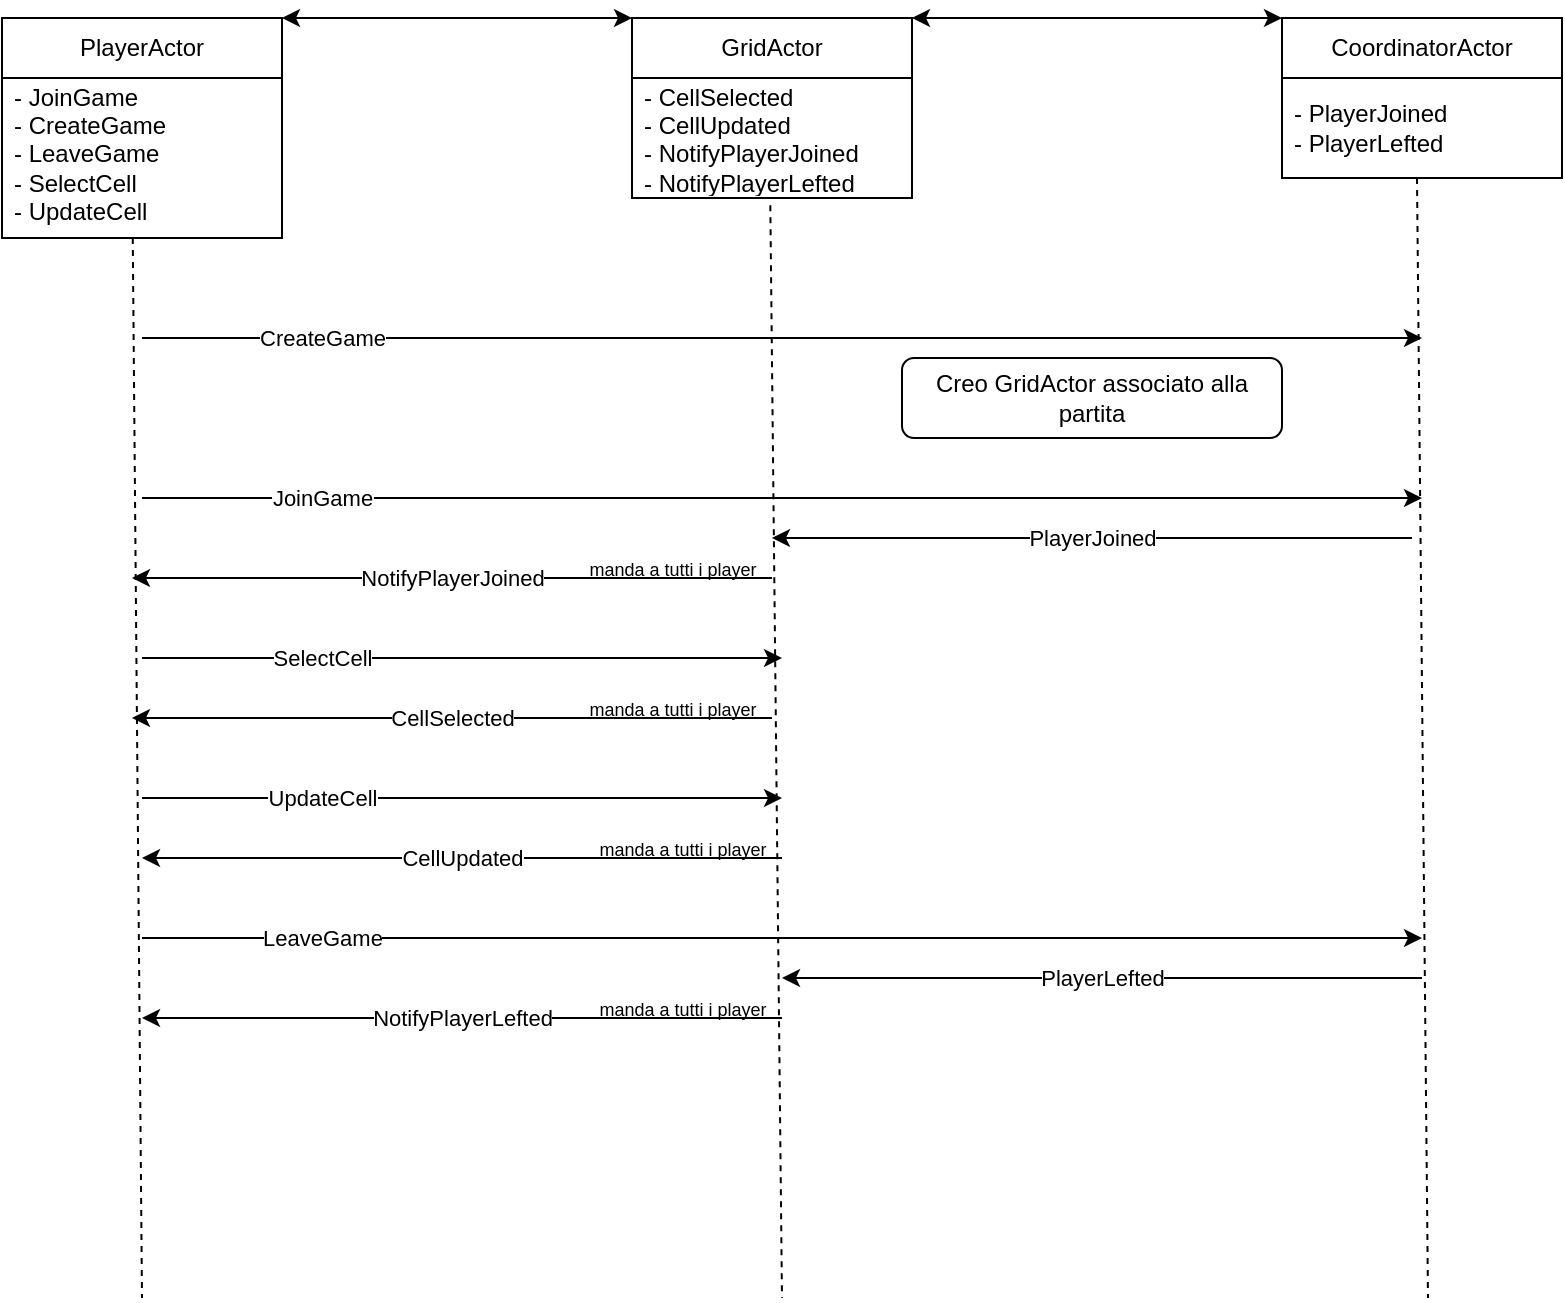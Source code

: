 <mxfile version="24.2.1" type="device">
  <diagram name="Page-1" id="2YBvvXClWsGukQMizWep">
    <mxGraphModel dx="842" dy="419" grid="1" gridSize="10" guides="1" tooltips="1" connect="1" arrows="1" fold="1" page="1" pageScale="1" pageWidth="850" pageHeight="1100" math="0" shadow="0">
      <root>
        <mxCell id="0" />
        <mxCell id="1" parent="0" />
        <mxCell id="vYgOZLr7-jjDeMl8bLXX-2" value="PlayerActor" style="swimlane;fontStyle=0;childLayout=stackLayout;horizontal=1;startSize=30;horizontalStack=0;resizeParent=1;resizeParentMax=0;resizeLast=0;collapsible=1;marginBottom=0;whiteSpace=wrap;html=1;" vertex="1" parent="1">
          <mxGeometry x="40" y="80" width="140" height="110" as="geometry" />
        </mxCell>
        <mxCell id="vYgOZLr7-jjDeMl8bLXX-5" value="&lt;div&gt;- JoinGame&lt;/div&gt;&lt;div&gt;- CreateGame&lt;/div&gt;&lt;div&gt;- LeaveGame&lt;/div&gt;- SelectCell&lt;div&gt;- UpdateCell&lt;/div&gt;&lt;div&gt;&lt;br&gt;&lt;/div&gt;&lt;div&gt;&lt;br&gt;&lt;/div&gt;&lt;div&gt;&lt;br&gt;&lt;/div&gt;&lt;div&gt;&lt;br&gt;&lt;/div&gt;&lt;div&gt;&lt;br&gt;&lt;/div&gt;" style="text;strokeColor=none;fillColor=none;align=left;verticalAlign=middle;spacingLeft=4;spacingRight=4;overflow=hidden;points=[[0,0.5],[1,0.5]];portConstraint=eastwest;rotatable=0;whiteSpace=wrap;html=1;" vertex="1" parent="vYgOZLr7-jjDeMl8bLXX-2">
          <mxGeometry y="30" width="140" height="80" as="geometry" />
        </mxCell>
        <mxCell id="vYgOZLr7-jjDeMl8bLXX-6" value="GridActor" style="swimlane;fontStyle=0;childLayout=stackLayout;horizontal=1;startSize=30;horizontalStack=0;resizeParent=1;resizeParentMax=0;resizeLast=0;collapsible=1;marginBottom=0;whiteSpace=wrap;html=1;" vertex="1" parent="1">
          <mxGeometry x="355" y="80" width="140" height="90" as="geometry" />
        </mxCell>
        <mxCell id="vYgOZLr7-jjDeMl8bLXX-7" value="&lt;div&gt;&lt;span style=&quot;background-color: initial;&quot;&gt;- CellSelected&lt;/span&gt;&lt;br&gt;&lt;/div&gt;&lt;div&gt;- CellUpdated&lt;/div&gt;&lt;div&gt;- NotifyPlayerJoined&lt;/div&gt;&lt;div&gt;- NotifyPlayerLefted&lt;/div&gt;" style="text;strokeColor=none;fillColor=none;align=left;verticalAlign=middle;spacingLeft=4;spacingRight=4;overflow=hidden;points=[[0,0.5],[1,0.5]];portConstraint=eastwest;rotatable=0;whiteSpace=wrap;html=1;" vertex="1" parent="vYgOZLr7-jjDeMl8bLXX-6">
          <mxGeometry y="30" width="140" height="60" as="geometry" />
        </mxCell>
        <mxCell id="vYgOZLr7-jjDeMl8bLXX-8" value="CoordinatorActor" style="swimlane;fontStyle=0;childLayout=stackLayout;horizontal=1;startSize=30;horizontalStack=0;resizeParent=1;resizeParentMax=0;resizeLast=0;collapsible=1;marginBottom=0;whiteSpace=wrap;html=1;" vertex="1" parent="1">
          <mxGeometry x="680" y="80" width="140" height="80" as="geometry" />
        </mxCell>
        <mxCell id="vYgOZLr7-jjDeMl8bLXX-9" value="&lt;div&gt;&lt;span style=&quot;background-color: initial;&quot;&gt;- PlayerJoined&lt;/span&gt;&lt;/div&gt;&lt;div&gt;- PlayerLefted&lt;/div&gt;" style="text;strokeColor=none;fillColor=none;align=left;verticalAlign=middle;spacingLeft=4;spacingRight=4;overflow=hidden;points=[[0,0.5],[1,0.5]];portConstraint=eastwest;rotatable=0;whiteSpace=wrap;html=1;" vertex="1" parent="vYgOZLr7-jjDeMl8bLXX-8">
          <mxGeometry y="30" width="140" height="50" as="geometry" />
        </mxCell>
        <mxCell id="vYgOZLr7-jjDeMl8bLXX-11" value="" style="endArrow=classic;startArrow=classic;html=1;rounded=0;exitX=1;exitY=0;exitDx=0;exitDy=0;entryX=0;entryY=0;entryDx=0;entryDy=0;" edge="1" parent="1" source="vYgOZLr7-jjDeMl8bLXX-2" target="vYgOZLr7-jjDeMl8bLXX-6">
          <mxGeometry width="50" height="50" relative="1" as="geometry">
            <mxPoint x="420" y="260" as="sourcePoint" />
            <mxPoint x="470" y="210" as="targetPoint" />
          </mxGeometry>
        </mxCell>
        <mxCell id="vYgOZLr7-jjDeMl8bLXX-12" value="" style="endArrow=classic;startArrow=classic;html=1;rounded=0;entryX=0;entryY=0;entryDx=0;entryDy=0;exitX=1;exitY=0;exitDx=0;exitDy=0;" edge="1" parent="1" source="vYgOZLr7-jjDeMl8bLXX-6" target="vYgOZLr7-jjDeMl8bLXX-8">
          <mxGeometry width="50" height="50" relative="1" as="geometry">
            <mxPoint x="500" y="90" as="sourcePoint" />
            <mxPoint x="680" y="100" as="targetPoint" />
          </mxGeometry>
        </mxCell>
        <mxCell id="vYgOZLr7-jjDeMl8bLXX-14" value="" style="endArrow=none;dashed=1;html=1;rounded=0;exitX=0.467;exitY=1;exitDx=0;exitDy=0;exitPerimeter=0;" edge="1" parent="1" source="vYgOZLr7-jjDeMl8bLXX-5">
          <mxGeometry width="50" height="50" relative="1" as="geometry">
            <mxPoint x="430" y="290" as="sourcePoint" />
            <mxPoint x="110" y="720" as="targetPoint" />
          </mxGeometry>
        </mxCell>
        <mxCell id="vYgOZLr7-jjDeMl8bLXX-15" value="" style="endArrow=none;dashed=1;html=1;rounded=0;exitX=0.494;exitY=1.06;exitDx=0;exitDy=0;exitPerimeter=0;" edge="1" parent="1" source="vYgOZLr7-jjDeMl8bLXX-7">
          <mxGeometry width="50" height="50" relative="1" as="geometry">
            <mxPoint x="425" y="190" as="sourcePoint" />
            <mxPoint x="430" y="720" as="targetPoint" />
          </mxGeometry>
        </mxCell>
        <mxCell id="vYgOZLr7-jjDeMl8bLXX-16" value="" style="endArrow=none;dashed=1;html=1;rounded=0;exitX=0.467;exitY=1;exitDx=0;exitDy=0;exitPerimeter=0;" edge="1" parent="1">
          <mxGeometry width="50" height="50" relative="1" as="geometry">
            <mxPoint x="747.5" y="160" as="sourcePoint" />
            <mxPoint x="753" y="720" as="targetPoint" />
          </mxGeometry>
        </mxCell>
        <mxCell id="vYgOZLr7-jjDeMl8bLXX-17" value="" style="endArrow=classic;html=1;rounded=0;" edge="1" parent="1">
          <mxGeometry relative="1" as="geometry">
            <mxPoint x="110" y="240" as="sourcePoint" />
            <mxPoint x="750" y="240" as="targetPoint" />
          </mxGeometry>
        </mxCell>
        <mxCell id="vYgOZLr7-jjDeMl8bLXX-18" value="CreateGame" style="edgeLabel;resizable=0;html=1;;align=center;verticalAlign=middle;" connectable="0" vertex="1" parent="vYgOZLr7-jjDeMl8bLXX-17">
          <mxGeometry relative="1" as="geometry">
            <mxPoint x="-230" as="offset" />
          </mxGeometry>
        </mxCell>
        <mxCell id="vYgOZLr7-jjDeMl8bLXX-20" value="" style="endArrow=classic;html=1;rounded=0;" edge="1" parent="1">
          <mxGeometry relative="1" as="geometry">
            <mxPoint x="110" y="320" as="sourcePoint" />
            <mxPoint x="750" y="320" as="targetPoint" />
          </mxGeometry>
        </mxCell>
        <mxCell id="vYgOZLr7-jjDeMl8bLXX-21" value="JoinGame" style="edgeLabel;resizable=0;html=1;;align=center;verticalAlign=middle;" connectable="0" vertex="1" parent="vYgOZLr7-jjDeMl8bLXX-20">
          <mxGeometry relative="1" as="geometry">
            <mxPoint x="-230" as="offset" />
          </mxGeometry>
        </mxCell>
        <mxCell id="vYgOZLr7-jjDeMl8bLXX-22" value="" style="endArrow=classic;html=1;rounded=0;" edge="1" parent="1">
          <mxGeometry relative="1" as="geometry">
            <mxPoint x="110" y="540" as="sourcePoint" />
            <mxPoint x="750" y="540" as="targetPoint" />
          </mxGeometry>
        </mxCell>
        <mxCell id="vYgOZLr7-jjDeMl8bLXX-23" value="LeaveGame" style="edgeLabel;resizable=0;html=1;;align=center;verticalAlign=middle;" connectable="0" vertex="1" parent="vYgOZLr7-jjDeMl8bLXX-22">
          <mxGeometry relative="1" as="geometry">
            <mxPoint x="-230" as="offset" />
          </mxGeometry>
        </mxCell>
        <mxCell id="vYgOZLr7-jjDeMl8bLXX-24" value="" style="endArrow=classic;html=1;rounded=0;" edge="1" parent="1">
          <mxGeometry relative="1" as="geometry">
            <mxPoint x="110" y="400" as="sourcePoint" />
            <mxPoint x="430" y="400" as="targetPoint" />
          </mxGeometry>
        </mxCell>
        <mxCell id="vYgOZLr7-jjDeMl8bLXX-25" value="SelectCell" style="edgeLabel;resizable=0;html=1;;align=center;verticalAlign=middle;" connectable="0" vertex="1" parent="vYgOZLr7-jjDeMl8bLXX-24">
          <mxGeometry relative="1" as="geometry">
            <mxPoint x="-70" as="offset" />
          </mxGeometry>
        </mxCell>
        <mxCell id="vYgOZLr7-jjDeMl8bLXX-26" value="" style="endArrow=classic;html=1;rounded=0;" edge="1" parent="1">
          <mxGeometry relative="1" as="geometry">
            <mxPoint x="110" y="470" as="sourcePoint" />
            <mxPoint x="430" y="470" as="targetPoint" />
          </mxGeometry>
        </mxCell>
        <mxCell id="vYgOZLr7-jjDeMl8bLXX-27" value="UpdateCell" style="edgeLabel;resizable=0;html=1;;align=center;verticalAlign=middle;" connectable="0" vertex="1" parent="vYgOZLr7-jjDeMl8bLXX-26">
          <mxGeometry relative="1" as="geometry">
            <mxPoint x="-70" as="offset" />
          </mxGeometry>
        </mxCell>
        <mxCell id="vYgOZLr7-jjDeMl8bLXX-28" value="" style="endArrow=classic;html=1;rounded=0;" edge="1" parent="1">
          <mxGeometry relative="1" as="geometry">
            <mxPoint x="745" y="340" as="sourcePoint" />
            <mxPoint x="425" y="340" as="targetPoint" />
          </mxGeometry>
        </mxCell>
        <mxCell id="vYgOZLr7-jjDeMl8bLXX-29" value="PlayerJoined" style="edgeLabel;resizable=0;html=1;;align=center;verticalAlign=middle;" connectable="0" vertex="1" parent="vYgOZLr7-jjDeMl8bLXX-28">
          <mxGeometry relative="1" as="geometry" />
        </mxCell>
        <mxCell id="vYgOZLr7-jjDeMl8bLXX-34" value="" style="endArrow=classic;html=1;rounded=0;" edge="1" parent="1">
          <mxGeometry relative="1" as="geometry">
            <mxPoint x="425" y="360" as="sourcePoint" />
            <mxPoint x="105" y="360" as="targetPoint" />
          </mxGeometry>
        </mxCell>
        <mxCell id="vYgOZLr7-jjDeMl8bLXX-35" value="NotifyPlayerJoined" style="edgeLabel;resizable=0;html=1;;align=center;verticalAlign=middle;" connectable="0" vertex="1" parent="vYgOZLr7-jjDeMl8bLXX-34">
          <mxGeometry relative="1" as="geometry" />
        </mxCell>
        <mxCell id="vYgOZLr7-jjDeMl8bLXX-36" value="&lt;font style=&quot;font-size: 9px;&quot;&gt;manda a tutti i player&lt;/font&gt;" style="text;html=1;align=center;verticalAlign=middle;resizable=0;points=[];autosize=1;strokeColor=none;fillColor=none;" vertex="1" parent="1">
          <mxGeometry x="320" y="340" width="110" height="30" as="geometry" />
        </mxCell>
        <mxCell id="vYgOZLr7-jjDeMl8bLXX-37" value="" style="endArrow=classic;html=1;rounded=0;" edge="1" parent="1">
          <mxGeometry relative="1" as="geometry">
            <mxPoint x="425" y="430" as="sourcePoint" />
            <mxPoint x="105" y="430" as="targetPoint" />
          </mxGeometry>
        </mxCell>
        <mxCell id="vYgOZLr7-jjDeMl8bLXX-38" value="CellSelected" style="edgeLabel;resizable=0;html=1;;align=center;verticalAlign=middle;" connectable="0" vertex="1" parent="vYgOZLr7-jjDeMl8bLXX-37">
          <mxGeometry relative="1" as="geometry" />
        </mxCell>
        <mxCell id="vYgOZLr7-jjDeMl8bLXX-39" value="&lt;font style=&quot;font-size: 9px;&quot;&gt;manda a tutti i player&lt;/font&gt;" style="text;html=1;align=center;verticalAlign=middle;resizable=0;points=[];autosize=1;strokeColor=none;fillColor=none;" vertex="1" parent="1">
          <mxGeometry x="320" y="410" width="110" height="30" as="geometry" />
        </mxCell>
        <mxCell id="vYgOZLr7-jjDeMl8bLXX-41" value="" style="endArrow=classic;html=1;rounded=0;" edge="1" parent="1">
          <mxGeometry relative="1" as="geometry">
            <mxPoint x="430" y="500" as="sourcePoint" />
            <mxPoint x="110" y="500" as="targetPoint" />
          </mxGeometry>
        </mxCell>
        <mxCell id="vYgOZLr7-jjDeMl8bLXX-42" value="CellUpdated" style="edgeLabel;resizable=0;html=1;;align=center;verticalAlign=middle;" connectable="0" vertex="1" parent="vYgOZLr7-jjDeMl8bLXX-41">
          <mxGeometry relative="1" as="geometry" />
        </mxCell>
        <mxCell id="vYgOZLr7-jjDeMl8bLXX-43" value="&lt;font style=&quot;font-size: 9px;&quot;&gt;manda a tutti i player&lt;/font&gt;" style="text;html=1;align=center;verticalAlign=middle;resizable=0;points=[];autosize=1;strokeColor=none;fillColor=none;" vertex="1" parent="1">
          <mxGeometry x="325" y="480" width="110" height="30" as="geometry" />
        </mxCell>
        <mxCell id="vYgOZLr7-jjDeMl8bLXX-45" value="" style="endArrow=classic;html=1;rounded=0;" edge="1" parent="1">
          <mxGeometry relative="1" as="geometry">
            <mxPoint x="750" y="560" as="sourcePoint" />
            <mxPoint x="430" y="560" as="targetPoint" />
          </mxGeometry>
        </mxCell>
        <mxCell id="vYgOZLr7-jjDeMl8bLXX-46" value="PlayerLefted" style="edgeLabel;resizable=0;html=1;;align=center;verticalAlign=middle;" connectable="0" vertex="1" parent="vYgOZLr7-jjDeMl8bLXX-45">
          <mxGeometry relative="1" as="geometry" />
        </mxCell>
        <mxCell id="vYgOZLr7-jjDeMl8bLXX-47" value="" style="endArrow=classic;html=1;rounded=0;" edge="1" parent="1">
          <mxGeometry relative="1" as="geometry">
            <mxPoint x="430" y="580" as="sourcePoint" />
            <mxPoint x="110" y="580" as="targetPoint" />
          </mxGeometry>
        </mxCell>
        <mxCell id="vYgOZLr7-jjDeMl8bLXX-48" value="NotifyPlayerLefted" style="edgeLabel;resizable=0;html=1;;align=center;verticalAlign=middle;" connectable="0" vertex="1" parent="vYgOZLr7-jjDeMl8bLXX-47">
          <mxGeometry relative="1" as="geometry" />
        </mxCell>
        <mxCell id="vYgOZLr7-jjDeMl8bLXX-49" value="&lt;font style=&quot;font-size: 9px;&quot;&gt;manda a tutti i player&lt;/font&gt;" style="text;html=1;align=center;verticalAlign=middle;resizable=0;points=[];autosize=1;strokeColor=none;fillColor=none;" vertex="1" parent="1">
          <mxGeometry x="325" y="560" width="110" height="30" as="geometry" />
        </mxCell>
        <mxCell id="vYgOZLr7-jjDeMl8bLXX-50" value="Creo GridActor associato alla partita" style="rounded=1;whiteSpace=wrap;html=1;" vertex="1" parent="1">
          <mxGeometry x="490" y="250" width="190" height="40" as="geometry" />
        </mxCell>
      </root>
    </mxGraphModel>
  </diagram>
</mxfile>
